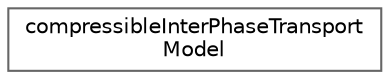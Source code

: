 digraph "Graphical Class Hierarchy"
{
 // LATEX_PDF_SIZE
  bgcolor="transparent";
  edge [fontname=Helvetica,fontsize=10,labelfontname=Helvetica,labelfontsize=10];
  node [fontname=Helvetica,fontsize=10,shape=box,height=0.2,width=0.4];
  rankdir="LR";
  Node0 [id="Node000000",label="compressibleInterPhaseTransport\lModel",height=0.2,width=0.4,color="grey40", fillcolor="white", style="filled",URL="$classFoam_1_1compressibleInterPhaseTransportModel.html",tooltip="Transport model selection class for the compressibleInterFoam family of solvers."];
}
